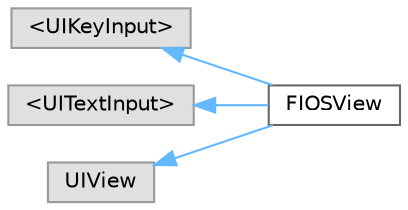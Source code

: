 digraph "Graphical Class Hierarchy"
{
 // INTERACTIVE_SVG=YES
 // LATEX_PDF_SIZE
  bgcolor="transparent";
  edge [fontname=Helvetica,fontsize=10,labelfontname=Helvetica,labelfontsize=10];
  node [fontname=Helvetica,fontsize=10,shape=box,height=0.2,width=0.4];
  rankdir="LR";
  Node0 [id="Node000000",label="\<UIKeyInput\>",height=0.2,width=0.4,color="grey60", fillcolor="#E0E0E0", style="filled",tooltip=" "];
  Node0 -> Node1 [id="edge19_Node000000_Node000001",dir="back",color="steelblue1",style="solid",tooltip=" "];
  Node1 [id="Node000001",label="FIOSView",height=0.2,width=0.4,color="grey40", fillcolor="white", style="filled",URL="$df/d36/interfaceFIOSView.html",tooltip=" "];
  Node2 [id="Node000002",label="\<UITextInput\>",height=0.2,width=0.4,color="grey60", fillcolor="#E0E0E0", style="filled",tooltip=" "];
  Node2 -> Node1 [id="edge20_Node000002_Node000001",dir="back",color="steelblue1",style="solid",tooltip=" "];
  Node3 [id="Node000003",label="UIView",height=0.2,width=0.4,color="grey60", fillcolor="#E0E0E0", style="filled",tooltip=" "];
  Node3 -> Node1 [id="edge21_Node000003_Node000001",dir="back",color="steelblue1",style="solid",tooltip=" "];
}
